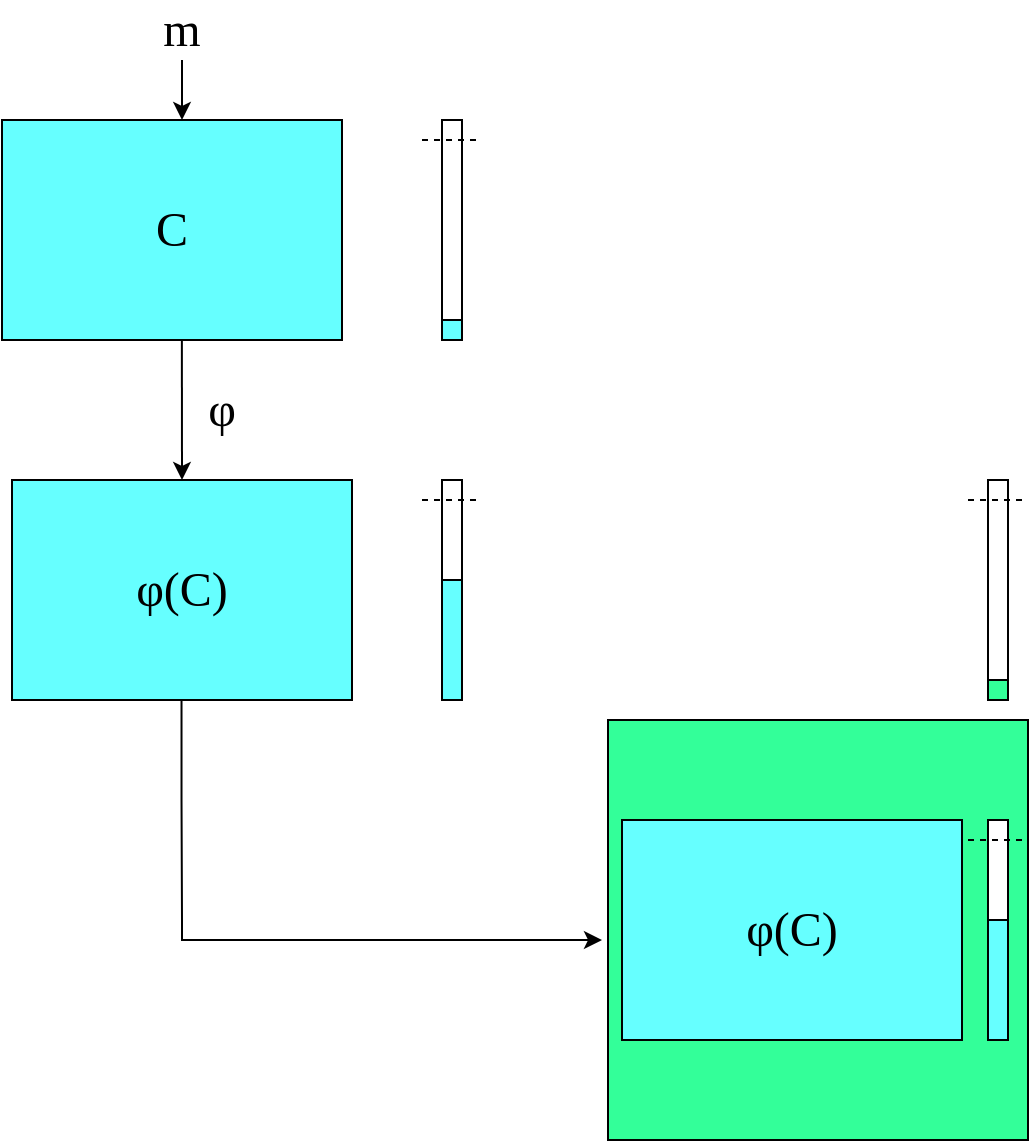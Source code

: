 <mxfile version="24.6.4" type="github">
  <diagram name="第 1 页" id="5CVzoEzKpm7zy-Mx8cE7">
    <mxGraphModel dx="1388" dy="661" grid="1" gridSize="10" guides="1" tooltips="1" connect="1" arrows="1" fold="1" page="1" pageScale="1" pageWidth="827" pageHeight="1169" math="0" shadow="0">
      <root>
        <mxCell id="0" />
        <mxCell id="1" parent="0" />
        <mxCell id="D6YGZdasB_IZF6PoJQrm-1" value="&lt;font face=&quot;Times New Roman&quot; style=&quot;font-size: 24px;&quot;&gt;m&lt;/font&gt;" style="text;strokeColor=none;align=center;fillColor=none;html=1;verticalAlign=middle;whiteSpace=wrap;rounded=0;" vertex="1" parent="1">
          <mxGeometry x="170" y="290" width="60" height="30" as="geometry" />
        </mxCell>
        <mxCell id="D6YGZdasB_IZF6PoJQrm-2" value="" style="endArrow=classic;html=1;rounded=0;exitX=0.5;exitY=1;exitDx=0;exitDy=0;" edge="1" parent="1">
          <mxGeometry width="50" height="50" relative="1" as="geometry">
            <mxPoint x="200" y="320" as="sourcePoint" />
            <mxPoint x="200" y="350" as="targetPoint" />
          </mxGeometry>
        </mxCell>
        <mxCell id="D6YGZdasB_IZF6PoJQrm-4" value="&lt;font face=&quot;Times New Roman&quot; style=&quot;font-size: 24px;&quot;&gt;C&lt;/font&gt;" style="rounded=0;whiteSpace=wrap;html=1;fillColor=#66FFFF;" vertex="1" parent="1">
          <mxGeometry x="110" y="350" width="170" height="110" as="geometry" />
        </mxCell>
        <mxCell id="D6YGZdasB_IZF6PoJQrm-19" value="" style="whiteSpace=wrap;html=1;aspect=fixed;fillColor=#66FFFF;" vertex="1" parent="1">
          <mxGeometry x="330" y="450" width="10" height="10" as="geometry" />
        </mxCell>
        <mxCell id="D6YGZdasB_IZF6PoJQrm-34" value="" style="endArrow=classic;html=1;rounded=0;exitX=0.529;exitY=1.009;exitDx=0;exitDy=0;exitPerimeter=0;" edge="1" parent="1">
          <mxGeometry width="50" height="50" relative="1" as="geometry">
            <mxPoint x="199.93" y="460" as="sourcePoint" />
            <mxPoint x="200" y="530" as="targetPoint" />
          </mxGeometry>
        </mxCell>
        <mxCell id="D6YGZdasB_IZF6PoJQrm-35" value="&lt;font face=&quot;Times New Roman&quot; style=&quot;font-size: 24px;&quot;&gt;φ&lt;/font&gt;" style="text;strokeColor=none;align=center;fillColor=none;html=1;verticalAlign=middle;whiteSpace=wrap;rounded=0;" vertex="1" parent="1">
          <mxGeometry x="190" y="480" width="60" height="30" as="geometry" />
        </mxCell>
        <mxCell id="D6YGZdasB_IZF6PoJQrm-84" value="" style="rounded=0;whiteSpace=wrap;html=1;" vertex="1" parent="1">
          <mxGeometry x="330" y="350" width="10" height="100" as="geometry" />
        </mxCell>
        <mxCell id="D6YGZdasB_IZF6PoJQrm-85" style="edgeStyle=orthogonalEdgeStyle;rounded=0;orthogonalLoop=1;jettySize=auto;html=1;exitX=0.5;exitY=1;exitDx=0;exitDy=0;" edge="1" parent="1" source="D6YGZdasB_IZF6PoJQrm-84" target="D6YGZdasB_IZF6PoJQrm-84">
          <mxGeometry relative="1" as="geometry" />
        </mxCell>
        <mxCell id="D6YGZdasB_IZF6PoJQrm-86" value="" style="endArrow=none;dashed=1;html=1;rounded=0;" edge="1" parent="1">
          <mxGeometry width="50" height="50" relative="1" as="geometry">
            <mxPoint x="320" y="360" as="sourcePoint" />
            <mxPoint x="350" y="360" as="targetPoint" />
          </mxGeometry>
        </mxCell>
        <mxCell id="D6YGZdasB_IZF6PoJQrm-87" value="" style="rounded=0;whiteSpace=wrap;html=1;" vertex="1" parent="1">
          <mxGeometry x="330" y="530" width="10" height="50" as="geometry" />
        </mxCell>
        <mxCell id="D6YGZdasB_IZF6PoJQrm-88" value="" style="endArrow=none;dashed=1;html=1;rounded=0;" edge="1" parent="1">
          <mxGeometry width="50" height="50" relative="1" as="geometry">
            <mxPoint x="320" y="540" as="sourcePoint" />
            <mxPoint x="350" y="540" as="targetPoint" />
          </mxGeometry>
        </mxCell>
        <mxCell id="D6YGZdasB_IZF6PoJQrm-90" value="" style="rounded=0;whiteSpace=wrap;html=1;fillColor=#66FFFF;" vertex="1" parent="1">
          <mxGeometry x="330" y="580" width="10" height="60" as="geometry" />
        </mxCell>
        <mxCell id="D6YGZdasB_IZF6PoJQrm-91" value="&lt;span style=&quot;font-family: &amp;quot;Times New Roman&amp;quot;; font-size: 24px;&quot;&gt;φ(&lt;/span&gt;&lt;font face=&quot;Times New Roman&quot; style=&quot;font-size: 24px;&quot;&gt;C)&lt;/font&gt;" style="rounded=0;whiteSpace=wrap;html=1;fillColor=#66FFFF;" vertex="1" parent="1">
          <mxGeometry x="115" y="530" width="170" height="110" as="geometry" />
        </mxCell>
        <mxCell id="D6YGZdasB_IZF6PoJQrm-93" value="" style="endArrow=classic;html=1;rounded=0;" edge="1" parent="1">
          <mxGeometry width="50" height="50" relative="1" as="geometry">
            <mxPoint x="199.76" y="640" as="sourcePoint" />
            <mxPoint x="410" y="760" as="targetPoint" />
            <Array as="points">
              <mxPoint x="199.76" y="690" />
              <mxPoint x="200" y="750" />
              <mxPoint x="200" y="760" />
            </Array>
          </mxGeometry>
        </mxCell>
        <mxCell id="D6YGZdasB_IZF6PoJQrm-94" value="" style="whiteSpace=wrap;html=1;aspect=fixed;fillColor=#33FF99;" vertex="1" parent="1">
          <mxGeometry x="413" y="650" width="210" height="210" as="geometry" />
        </mxCell>
        <mxCell id="D6YGZdasB_IZF6PoJQrm-95" value="&lt;span style=&quot;font-family: &amp;quot;Times New Roman&amp;quot;; font-size: 24px;&quot;&gt;φ(&lt;/span&gt;&lt;font face=&quot;Times New Roman&quot; style=&quot;font-size: 24px;&quot;&gt;C)&lt;/font&gt;" style="rounded=0;whiteSpace=wrap;html=1;fillColor=#66FFFF;" vertex="1" parent="1">
          <mxGeometry x="420" y="700" width="170" height="110" as="geometry" />
        </mxCell>
        <mxCell id="D6YGZdasB_IZF6PoJQrm-97" value="" style="rounded=0;whiteSpace=wrap;html=1;" vertex="1" parent="1">
          <mxGeometry x="603" y="700" width="10" height="50" as="geometry" />
        </mxCell>
        <mxCell id="D6YGZdasB_IZF6PoJQrm-98" value="" style="endArrow=none;dashed=1;html=1;rounded=0;" edge="1" parent="1">
          <mxGeometry width="50" height="50" relative="1" as="geometry">
            <mxPoint x="593" y="710" as="sourcePoint" />
            <mxPoint x="623" y="710" as="targetPoint" />
          </mxGeometry>
        </mxCell>
        <mxCell id="D6YGZdasB_IZF6PoJQrm-99" value="" style="rounded=0;whiteSpace=wrap;html=1;fillColor=#66FFFF;" vertex="1" parent="1">
          <mxGeometry x="603" y="750" width="10" height="60" as="geometry" />
        </mxCell>
        <mxCell id="D6YGZdasB_IZF6PoJQrm-101" value="" style="whiteSpace=wrap;html=1;aspect=fixed;fillColor=#33FF99;" vertex="1" parent="1">
          <mxGeometry x="603" y="630" width="10" height="10" as="geometry" />
        </mxCell>
        <mxCell id="D6YGZdasB_IZF6PoJQrm-102" value="" style="rounded=0;whiteSpace=wrap;html=1;" vertex="1" parent="1">
          <mxGeometry x="603" y="530" width="10" height="100" as="geometry" />
        </mxCell>
        <mxCell id="D6YGZdasB_IZF6PoJQrm-103" style="edgeStyle=orthogonalEdgeStyle;rounded=0;orthogonalLoop=1;jettySize=auto;html=1;exitX=0.5;exitY=1;exitDx=0;exitDy=0;" edge="1" parent="1" source="D6YGZdasB_IZF6PoJQrm-102" target="D6YGZdasB_IZF6PoJQrm-102">
          <mxGeometry relative="1" as="geometry" />
        </mxCell>
        <mxCell id="D6YGZdasB_IZF6PoJQrm-104" value="" style="endArrow=none;dashed=1;html=1;rounded=0;" edge="1" parent="1">
          <mxGeometry width="50" height="50" relative="1" as="geometry">
            <mxPoint x="593" y="540" as="sourcePoint" />
            <mxPoint x="623" y="540" as="targetPoint" />
          </mxGeometry>
        </mxCell>
      </root>
    </mxGraphModel>
  </diagram>
</mxfile>
